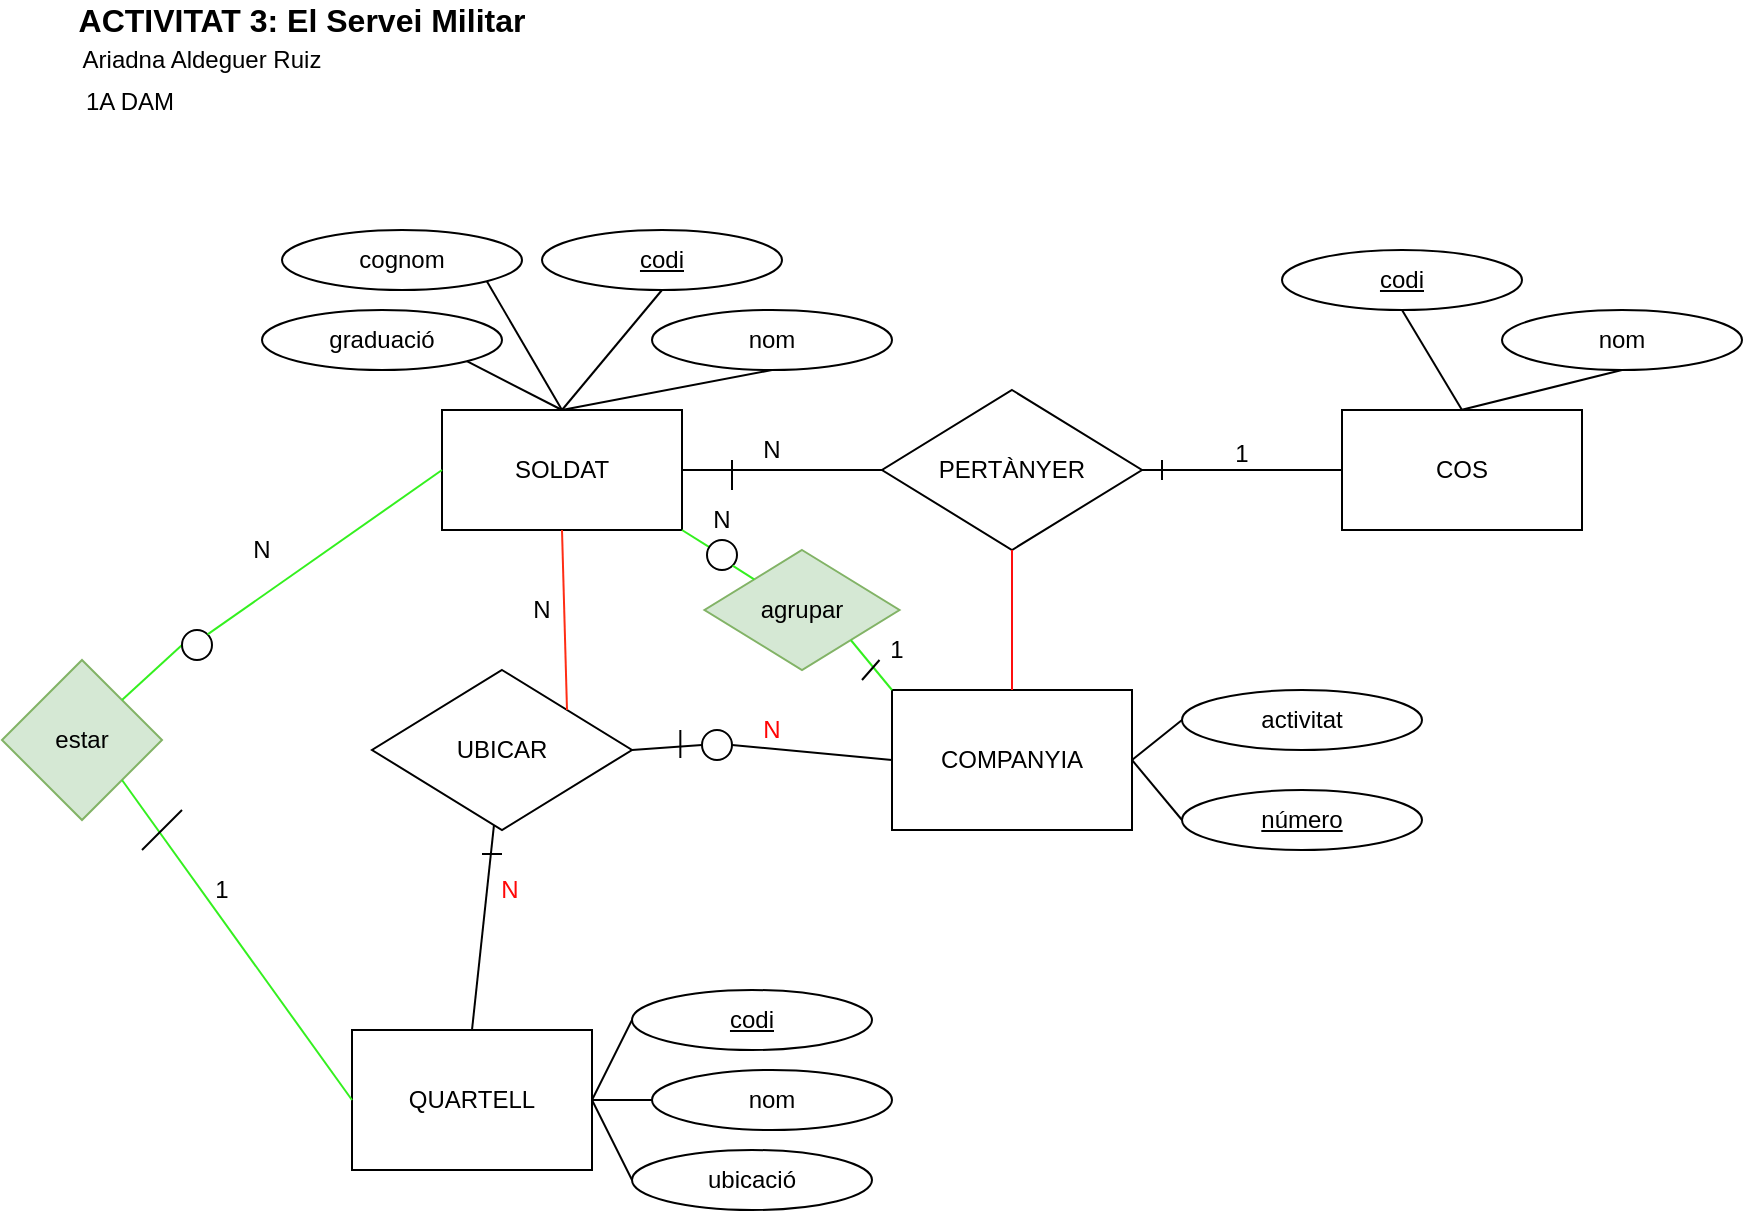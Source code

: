 <mxfile version="13.7.9" type="google"><diagram id="jGjE7f0R56usgQG1F_Fc" name="Page-1"><mxGraphModel dx="1350" dy="774" grid="1" gridSize="10" guides="1" tooltips="1" connect="1" arrows="1" fold="1" page="1" pageScale="1" pageWidth="1100" pageHeight="850" math="0" shadow="0"><root><mxCell id="0"/><mxCell id="1" parent="0"/><mxCell id="gmWVBrh6qDci3cwDHc8i-1" value="SOLDAT" style="rounded=0;whiteSpace=wrap;html=1;" parent="1" vertex="1"><mxGeometry x="300" y="270" width="120" height="60" as="geometry"/></mxCell><mxCell id="gmWVBrh6qDci3cwDHc8i-2" value="COS" style="rounded=0;whiteSpace=wrap;html=1;" parent="1" vertex="1"><mxGeometry x="750" y="270" width="120" height="60" as="geometry"/></mxCell><mxCell id="gmWVBrh6qDci3cwDHc8i-3" value="COMPANYIA" style="rounded=0;whiteSpace=wrap;html=1;" parent="1" vertex="1"><mxGeometry x="525" y="410" width="120" height="70" as="geometry"/></mxCell><mxCell id="gmWVBrh6qDci3cwDHc8i-4" value="PERTÀNYER" style="rhombus;whiteSpace=wrap;html=1;" parent="1" vertex="1"><mxGeometry x="520" y="260" width="130" height="80" as="geometry"/></mxCell><mxCell id="gmWVBrh6qDci3cwDHc8i-7" value="" style="endArrow=none;html=1;entryX=0;entryY=0.5;entryDx=0;entryDy=0;exitX=1;exitY=0.5;exitDx=0;exitDy=0;" parent="1" source="gmWVBrh6qDci3cwDHc8i-1" target="gmWVBrh6qDci3cwDHc8i-4" edge="1"><mxGeometry width="50" height="50" relative="1" as="geometry"><mxPoint x="560" y="550" as="sourcePoint"/><mxPoint x="610" y="500" as="targetPoint"/></mxGeometry></mxCell><mxCell id="gmWVBrh6qDci3cwDHc8i-8" value="" style="endArrow=none;html=1;entryX=0.5;entryY=0;entryDx=0;entryDy=0;exitX=0.5;exitY=1;exitDx=0;exitDy=0;fillColor=#f8cecc;strokeColor=#FF0F0F;" parent="1" source="gmWVBrh6qDci3cwDHc8i-4" target="gmWVBrh6qDci3cwDHc8i-3" edge="1"><mxGeometry width="50" height="50" relative="1" as="geometry"><mxPoint x="560" y="550" as="sourcePoint"/><mxPoint x="610" y="500" as="targetPoint"/></mxGeometry></mxCell><mxCell id="gmWVBrh6qDci3cwDHc8i-9" value="" style="endArrow=none;html=1;entryX=0;entryY=0.5;entryDx=0;entryDy=0;exitX=1;exitY=0.5;exitDx=0;exitDy=0;" parent="1" source="gmWVBrh6qDci3cwDHc8i-4" target="gmWVBrh6qDci3cwDHc8i-2" edge="1"><mxGeometry width="50" height="50" relative="1" as="geometry"><mxPoint x="595" y="350" as="sourcePoint"/><mxPoint x="595" y="420" as="targetPoint"/></mxGeometry></mxCell><mxCell id="gmWVBrh6qDci3cwDHc8i-10" value="nom" style="ellipse;whiteSpace=wrap;html=1;" parent="1" vertex="1"><mxGeometry x="405" y="220" width="120" height="30" as="geometry"/></mxCell><mxCell id="gmWVBrh6qDci3cwDHc8i-11" value="&lt;u&gt;codi&lt;/u&gt;" style="ellipse;whiteSpace=wrap;html=1;" parent="1" vertex="1"><mxGeometry x="350" y="180" width="120" height="30" as="geometry"/></mxCell><mxCell id="gmWVBrh6qDci3cwDHc8i-12" value="cognom" style="ellipse;whiteSpace=wrap;html=1;" parent="1" vertex="1"><mxGeometry x="220" y="180" width="120" height="30" as="geometry"/></mxCell><mxCell id="gmWVBrh6qDci3cwDHc8i-13" value="graduació" style="ellipse;whiteSpace=wrap;html=1;" parent="1" vertex="1"><mxGeometry x="210" y="220" width="120" height="30" as="geometry"/></mxCell><mxCell id="gmWVBrh6qDci3cwDHc8i-14" value="&lt;u&gt;codi&lt;/u&gt;" style="ellipse;whiteSpace=wrap;html=1;" parent="1" vertex="1"><mxGeometry x="720" y="190" width="120" height="30" as="geometry"/></mxCell><mxCell id="gmWVBrh6qDci3cwDHc8i-15" value="nom" style="ellipse;whiteSpace=wrap;html=1;" parent="1" vertex="1"><mxGeometry x="830" y="220" width="120" height="30" as="geometry"/></mxCell><mxCell id="gmWVBrh6qDci3cwDHc8i-16" value="activitat" style="ellipse;whiteSpace=wrap;html=1;" parent="1" vertex="1"><mxGeometry x="670" y="410" width="120" height="30" as="geometry"/></mxCell><mxCell id="gmWVBrh6qDci3cwDHc8i-17" value="&lt;u&gt;número&lt;/u&gt;" style="ellipse;whiteSpace=wrap;html=1;" parent="1" vertex="1"><mxGeometry x="670" y="460" width="120" height="30" as="geometry"/></mxCell><mxCell id="gmWVBrh6qDci3cwDHc8i-18" value="" style="endArrow=none;html=1;entryX=0;entryY=0.5;entryDx=0;entryDy=0;exitX=1;exitY=0.5;exitDx=0;exitDy=0;" parent="1" source="gmWVBrh6qDci3cwDHc8i-3" target="gmWVBrh6qDci3cwDHc8i-16" edge="1"><mxGeometry width="50" height="50" relative="1" as="geometry"><mxPoint x="595" y="350" as="sourcePoint"/><mxPoint x="595" y="420" as="targetPoint"/></mxGeometry></mxCell><mxCell id="gmWVBrh6qDci3cwDHc8i-19" value="" style="endArrow=none;html=1;entryX=0;entryY=0.5;entryDx=0;entryDy=0;exitX=1;exitY=0.5;exitDx=0;exitDy=0;" parent="1" source="gmWVBrh6qDci3cwDHc8i-3" target="gmWVBrh6qDci3cwDHc8i-17" edge="1"><mxGeometry width="50" height="50" relative="1" as="geometry"><mxPoint x="605" y="360" as="sourcePoint"/><mxPoint x="605" y="430" as="targetPoint"/></mxGeometry></mxCell><mxCell id="gmWVBrh6qDci3cwDHc8i-20" value="" style="endArrow=none;html=1;entryX=0.5;entryY=0;entryDx=0;entryDy=0;exitX=0.5;exitY=1;exitDx=0;exitDy=0;" parent="1" source="gmWVBrh6qDci3cwDHc8i-14" target="gmWVBrh6qDci3cwDHc8i-2" edge="1"><mxGeometry width="50" height="50" relative="1" as="geometry"><mxPoint x="829.5" y="240" as="sourcePoint"/><mxPoint x="829.5" y="310" as="targetPoint"/></mxGeometry></mxCell><mxCell id="gmWVBrh6qDci3cwDHc8i-21" value="" style="endArrow=none;html=1;entryX=0.5;entryY=1;entryDx=0;entryDy=0;exitX=0.5;exitY=1;exitDx=0;exitDy=0;" parent="1" target="gmWVBrh6qDci3cwDHc8i-15" edge="1"><mxGeometry width="50" height="50" relative="1" as="geometry"><mxPoint x="809.5" y="270" as="sourcePoint"/><mxPoint x="809.5" y="340" as="targetPoint"/></mxGeometry></mxCell><mxCell id="gmWVBrh6qDci3cwDHc8i-26" value="" style="endArrow=none;html=1;entryX=0.5;entryY=1;entryDx=0;entryDy=0;exitX=0.5;exitY=0;exitDx=0;exitDy=0;" parent="1" source="gmWVBrh6qDci3cwDHc8i-1" target="gmWVBrh6qDci3cwDHc8i-10" edge="1"><mxGeometry width="50" height="50" relative="1" as="geometry"><mxPoint x="595" y="350" as="sourcePoint"/><mxPoint x="595" y="420" as="targetPoint"/></mxGeometry></mxCell><mxCell id="gmWVBrh6qDci3cwDHc8i-27" value="" style="endArrow=none;html=1;entryX=0.5;entryY=1;entryDx=0;entryDy=0;exitX=0.5;exitY=0;exitDx=0;exitDy=0;" parent="1" source="gmWVBrh6qDci3cwDHc8i-1" target="gmWVBrh6qDci3cwDHc8i-11" edge="1"><mxGeometry width="50" height="50" relative="1" as="geometry"><mxPoint x="370" y="270" as="sourcePoint"/><mxPoint x="605" y="430" as="targetPoint"/></mxGeometry></mxCell><mxCell id="gmWVBrh6qDci3cwDHc8i-28" value="" style="endArrow=none;html=1;entryX=1;entryY=1;entryDx=0;entryDy=0;exitX=0.5;exitY=0;exitDx=0;exitDy=0;" parent="1" source="gmWVBrh6qDci3cwDHc8i-1" target="gmWVBrh6qDci3cwDHc8i-12" edge="1"><mxGeometry width="50" height="50" relative="1" as="geometry"><mxPoint x="615" y="370" as="sourcePoint"/><mxPoint x="615" y="440" as="targetPoint"/></mxGeometry></mxCell><mxCell id="gmWVBrh6qDci3cwDHc8i-29" value="" style="endArrow=none;html=1;entryX=1;entryY=1;entryDx=0;entryDy=0;exitX=0.5;exitY=0;exitDx=0;exitDy=0;" parent="1" source="gmWVBrh6qDci3cwDHc8i-1" target="gmWVBrh6qDci3cwDHc8i-13" edge="1"><mxGeometry width="50" height="50" relative="1" as="geometry"><mxPoint x="390" y="270" as="sourcePoint"/><mxPoint x="625" y="450" as="targetPoint"/></mxGeometry></mxCell><mxCell id="gmWVBrh6qDci3cwDHc8i-31" value="UBICAR" style="rhombus;whiteSpace=wrap;html=1;" parent="1" vertex="1"><mxGeometry x="265" y="400" width="130" height="80" as="geometry"/></mxCell><mxCell id="gmWVBrh6qDci3cwDHc8i-32" value="QUARTELL" style="rounded=0;whiteSpace=wrap;html=1;" parent="1" vertex="1"><mxGeometry x="255" y="580" width="120" height="70" as="geometry"/></mxCell><mxCell id="gmWVBrh6qDci3cwDHc8i-33" value="" style="endArrow=none;html=1;entryX=1;entryY=0;entryDx=0;entryDy=0;exitX=0.5;exitY=1;exitDx=0;exitDy=0;fillColor=#f8cecc;strokeColor=#FF2C14;" parent="1" source="gmWVBrh6qDci3cwDHc8i-1" target="gmWVBrh6qDci3cwDHc8i-31" edge="1"><mxGeometry width="50" height="50" relative="1" as="geometry"><mxPoint x="595" y="350" as="sourcePoint"/><mxPoint x="595" y="420" as="targetPoint"/></mxGeometry></mxCell><mxCell id="gmWVBrh6qDci3cwDHc8i-34" value="" style="endArrow=none;html=1;entryX=0.5;entryY=0;entryDx=0;entryDy=0;" parent="1" source="gmWVBrh6qDci3cwDHc8i-31" target="gmWVBrh6qDci3cwDHc8i-32" edge="1"><mxGeometry width="50" height="50" relative="1" as="geometry"><mxPoint x="430" y="420" as="sourcePoint"/><mxPoint x="430" y="490" as="targetPoint"/></mxGeometry></mxCell><mxCell id="gmWVBrh6qDci3cwDHc8i-35" value="" style="endArrow=none;html=1;entryX=1;entryY=0.5;entryDx=0;entryDy=0;exitX=0;exitY=0.5;exitDx=0;exitDy=0;" parent="1" source="F6f2nuokH6IlLd2iJyhZ-13" target="gmWVBrh6qDci3cwDHc8i-31" edge="1"><mxGeometry width="50" height="50" relative="1" as="geometry"><mxPoint x="615" y="370" as="sourcePoint"/><mxPoint x="615" y="440" as="targetPoint"/></mxGeometry></mxCell><mxCell id="gmWVBrh6qDci3cwDHc8i-36" value="&lt;u&gt;codi&lt;/u&gt;" style="ellipse;whiteSpace=wrap;html=1;" parent="1" vertex="1"><mxGeometry x="395" y="560" width="120" height="30" as="geometry"/></mxCell><mxCell id="gmWVBrh6qDci3cwDHc8i-38" value="nom" style="ellipse;whiteSpace=wrap;html=1;" parent="1" vertex="1"><mxGeometry x="405" y="600" width="120" height="30" as="geometry"/></mxCell><mxCell id="gmWVBrh6qDci3cwDHc8i-39" value="ubicació" style="ellipse;whiteSpace=wrap;html=1;" parent="1" vertex="1"><mxGeometry x="395" y="640" width="120" height="30" as="geometry"/></mxCell><mxCell id="gmWVBrh6qDci3cwDHc8i-40" value="" style="endArrow=none;html=1;entryX=0;entryY=0.5;entryDx=0;entryDy=0;exitX=1;exitY=0.5;exitDx=0;exitDy=0;" parent="1" source="gmWVBrh6qDci3cwDHc8i-32" target="gmWVBrh6qDci3cwDHc8i-36" edge="1"><mxGeometry width="50" height="50" relative="1" as="geometry"><mxPoint x="440" y="505" as="sourcePoint"/><mxPoint x="235" y="505" as="targetPoint"/></mxGeometry></mxCell><mxCell id="gmWVBrh6qDci3cwDHc8i-41" value="" style="endArrow=none;html=1;entryX=0;entryY=0.5;entryDx=0;entryDy=0;exitX=1;exitY=0.5;exitDx=0;exitDy=0;" parent="1" source="gmWVBrh6qDci3cwDHc8i-32" target="gmWVBrh6qDci3cwDHc8i-38" edge="1"><mxGeometry width="50" height="50" relative="1" as="geometry"><mxPoint x="450" y="515" as="sourcePoint"/><mxPoint x="245" y="515" as="targetPoint"/></mxGeometry></mxCell><mxCell id="gmWVBrh6qDci3cwDHc8i-42" value="" style="endArrow=none;html=1;entryX=1;entryY=0.5;entryDx=0;entryDy=0;exitX=0;exitY=0.5;exitDx=0;exitDy=0;" parent="1" source="gmWVBrh6qDci3cwDHc8i-39" target="gmWVBrh6qDci3cwDHc8i-32" edge="1"><mxGeometry width="50" height="50" relative="1" as="geometry"><mxPoint x="460" y="525" as="sourcePoint"/><mxPoint x="255" y="525" as="targetPoint"/></mxGeometry></mxCell><mxCell id="gmWVBrh6qDci3cwDHc8i-43" value="&lt;font color=&quot;#ff0808&quot;&gt;N&lt;/font&gt;" style="text;html=1;strokeColor=none;fillColor=none;align=center;verticalAlign=middle;whiteSpace=wrap;rounded=0;" parent="1" vertex="1"><mxGeometry x="314" y="500" width="40" height="20" as="geometry"/></mxCell><mxCell id="gmWVBrh6qDci3cwDHc8i-45" value="" style="endArrow=none;html=1;" parent="1" edge="1"><mxGeometry width="50" height="50" relative="1" as="geometry"><mxPoint x="320" y="492" as="sourcePoint"/><mxPoint x="330" y="492" as="targetPoint"/></mxGeometry></mxCell><mxCell id="gmWVBrh6qDci3cwDHc8i-50" value="&lt;font color=&quot;#ff0303&quot;&gt;N&lt;/font&gt;" style="text;html=1;strokeColor=none;fillColor=none;align=center;verticalAlign=middle;whiteSpace=wrap;rounded=0;" parent="1" vertex="1"><mxGeometry x="445" y="420" width="40" height="20" as="geometry"/></mxCell><mxCell id="gmWVBrh6qDci3cwDHc8i-51" value="" style="endArrow=none;html=1;" parent="1" edge="1"><mxGeometry width="50" height="50" relative="1" as="geometry"><mxPoint x="419.17" y="444" as="sourcePoint"/><mxPoint x="419.17" y="430" as="targetPoint"/></mxGeometry></mxCell><mxCell id="gmWVBrh6qDci3cwDHc8i-55" value="N" style="text;html=1;strokeColor=none;fillColor=none;align=center;verticalAlign=middle;whiteSpace=wrap;rounded=0;" parent="1" vertex="1"><mxGeometry x="445" y="280" width="40" height="20" as="geometry"/></mxCell><mxCell id="gmWVBrh6qDci3cwDHc8i-58" value="" style="endArrow=none;html=1;entryX=0;entryY=0.75;entryDx=0;entryDy=0;" parent="1" target="gmWVBrh6qDci3cwDHc8i-55" edge="1"><mxGeometry width="50" height="50" relative="1" as="geometry"><mxPoint x="445" y="310" as="sourcePoint"/><mxPoint x="600" y="400" as="targetPoint"/></mxGeometry></mxCell><mxCell id="gmWVBrh6qDci3cwDHc8i-59" value="" style="endArrow=none;html=1;" parent="1" edge="1"><mxGeometry width="50" height="50" relative="1" as="geometry"><mxPoint x="660" y="305" as="sourcePoint"/><mxPoint x="660" y="295" as="targetPoint"/></mxGeometry></mxCell><mxCell id="mw2kRVhfHB6hd6I9Mw2Z-1" value="&lt;b style=&quot;font-size: 16px;&quot;&gt;ACTIVITAT 3: El Servei Militar&lt;/b&gt;" style="text;html=1;strokeColor=none;fillColor=none;align=center;verticalAlign=middle;whiteSpace=wrap;rounded=0;fontSize=16;" parent="1" vertex="1"><mxGeometry x="100" y="70" width="260" height="10" as="geometry"/></mxCell><mxCell id="2Cw-xvooRJLbTLDhJEFF-1" value="Ariadna Aldeguer Ruiz" style="text;html=1;strokeColor=none;fillColor=none;align=center;verticalAlign=middle;whiteSpace=wrap;rounded=0;" parent="1" vertex="1"><mxGeometry x="80" y="90" width="200" height="10" as="geometry"/></mxCell><mxCell id="2Cw-xvooRJLbTLDhJEFF-2" value="1A DAM" style="text;html=1;strokeColor=none;fillColor=none;align=left;verticalAlign=middle;whiteSpace=wrap;rounded=0;" parent="1" vertex="1"><mxGeometry x="120" y="106" width="70" height="20" as="geometry"/></mxCell><mxCell id="F6f2nuokH6IlLd2iJyhZ-1" value="" style="endArrow=none;html=1;entryX=1;entryY=1;entryDx=0;entryDy=0;fillColor=#d5e8d4;strokeColor=#34F01F;startArrow=none;startFill=0;endSize=7;strokeWidth=1;startSize=9;" parent="1" source="QlquxvcGV8wv0iImmvlg-1" target="gmWVBrh6qDci3cwDHc8i-1" edge="1"><mxGeometry width="50" height="50" relative="1" as="geometry"><mxPoint x="450" y="360" as="sourcePoint"/><mxPoint x="570" y="560" as="targetPoint"/></mxGeometry></mxCell><mxCell id="F6f2nuokH6IlLd2iJyhZ-2" value="agrupar" style="rhombus;whiteSpace=wrap;html=1;fillColor=#d5e8d4;strokeColor=#82b366;" parent="1" vertex="1"><mxGeometry x="431.25" y="340" width="97.5" height="60" as="geometry"/></mxCell><mxCell id="F6f2nuokH6IlLd2iJyhZ-3" value="" style="endArrow=none;html=1;entryX=1;entryY=1;entryDx=0;entryDy=0;fillColor=#d5e8d4;strokeColor=#34F01F;exitX=0;exitY=0;exitDx=0;exitDy=0;" parent="1" source="gmWVBrh6qDci3cwDHc8i-3" target="F6f2nuokH6IlLd2iJyhZ-2" edge="1"><mxGeometry width="50" height="50" relative="1" as="geometry"><mxPoint x="460" y="370.0" as="sourcePoint"/><mxPoint x="430" y="340.0" as="targetPoint"/></mxGeometry></mxCell><mxCell id="F6f2nuokH6IlLd2iJyhZ-4" value="N" style="text;html=1;strokeColor=none;fillColor=none;align=center;verticalAlign=middle;whiteSpace=wrap;rounded=0;" parent="1" vertex="1"><mxGeometry x="420" y="315" width="40" height="20" as="geometry"/></mxCell><mxCell id="F6f2nuokH6IlLd2iJyhZ-5" value="1" style="text;html=1;strokeColor=none;fillColor=none;align=center;verticalAlign=middle;whiteSpace=wrap;rounded=0;" parent="1" vertex="1"><mxGeometry x="505" y="380" width="45" height="20" as="geometry"/></mxCell><mxCell id="F6f2nuokH6IlLd2iJyhZ-11" value="" style="endArrow=none;html=1;" parent="1" edge="1"><mxGeometry width="50" height="50" relative="1" as="geometry"><mxPoint x="518.75" y="395" as="sourcePoint"/><mxPoint x="510" y="405" as="targetPoint"/></mxGeometry></mxCell><mxCell id="F6f2nuokH6IlLd2iJyhZ-12" value="1" style="text;html=1;strokeColor=none;fillColor=none;align=center;verticalAlign=middle;whiteSpace=wrap;rounded=0;" parent="1" vertex="1"><mxGeometry x="680" y="282" width="40" height="20" as="geometry"/></mxCell><mxCell id="F6f2nuokH6IlLd2iJyhZ-13" value="" style="ellipse;whiteSpace=wrap;html=1;aspect=fixed;" parent="1" vertex="1"><mxGeometry x="430" y="430" width="15" height="15" as="geometry"/></mxCell><mxCell id="F6f2nuokH6IlLd2iJyhZ-14" value="" style="endArrow=none;html=1;entryX=1;entryY=0.5;entryDx=0;entryDy=0;exitX=0;exitY=0.5;exitDx=0;exitDy=0;" parent="1" source="gmWVBrh6qDci3cwDHc8i-3" target="F6f2nuokH6IlLd2iJyhZ-13" edge="1"><mxGeometry width="50" height="50" relative="1" as="geometry"><mxPoint x="525" y="445" as="sourcePoint"/><mxPoint x="340" y="445" as="targetPoint"/></mxGeometry></mxCell><mxCell id="F6f2nuokH6IlLd2iJyhZ-15" value="estar" style="rhombus;whiteSpace=wrap;html=1;fillColor=#d5e8d4;strokeColor=#82b366;" parent="1" vertex="1"><mxGeometry x="80" y="395" width="80" height="80" as="geometry"/></mxCell><mxCell id="F6f2nuokH6IlLd2iJyhZ-16" value="" style="endArrow=none;html=1;entryX=1;entryY=0;entryDx=0;entryDy=0;fillColor=#d5e8d4;strokeColor=#34F01F;startArrow=none;startFill=0;endSize=7;strokeWidth=1;startSize=9;exitX=0;exitY=0.5;exitDx=0;exitDy=0;" parent="1" source="F6f2nuokH6IlLd2iJyhZ-26" target="F6f2nuokH6IlLd2iJyhZ-15" edge="1"><mxGeometry width="50" height="50" relative="1" as="geometry"><mxPoint x="466.6" y="364.4" as="sourcePoint"/><mxPoint x="430" y="340.0" as="targetPoint"/></mxGeometry></mxCell><mxCell id="F6f2nuokH6IlLd2iJyhZ-17" value="" style="endArrow=none;html=1;entryX=1;entryY=1;entryDx=0;entryDy=0;fillColor=#d5e8d4;strokeColor=#34F01F;startArrow=none;startFill=0;endSize=7;strokeWidth=1;startSize=9;exitX=0;exitY=0.5;exitDx=0;exitDy=0;" parent="1" source="gmWVBrh6qDci3cwDHc8i-32" target="F6f2nuokH6IlLd2iJyhZ-15" edge="1"><mxGeometry width="50" height="50" relative="1" as="geometry"><mxPoint x="476.6" y="374.4" as="sourcePoint"/><mxPoint x="440" y="350.0" as="targetPoint"/></mxGeometry></mxCell><mxCell id="F6f2nuokH6IlLd2iJyhZ-20" value="1" style="text;html=1;strokeColor=none;fillColor=none;align=center;verticalAlign=middle;whiteSpace=wrap;rounded=0;" parent="1" vertex="1"><mxGeometry x="170" y="500" width="40" height="20" as="geometry"/></mxCell><mxCell id="F6f2nuokH6IlLd2iJyhZ-21" value="N" style="text;html=1;strokeColor=none;fillColor=none;align=center;verticalAlign=middle;whiteSpace=wrap;rounded=0;" parent="1" vertex="1"><mxGeometry x="190" y="330" width="40" height="20" as="geometry"/></mxCell><mxCell id="F6f2nuokH6IlLd2iJyhZ-24" value="" style="endArrow=none;html=1;" parent="1" edge="1"><mxGeometry width="50" height="50" relative="1" as="geometry"><mxPoint x="150" y="490" as="sourcePoint"/><mxPoint x="170" y="470" as="targetPoint"/></mxGeometry></mxCell><mxCell id="F6f2nuokH6IlLd2iJyhZ-26" value="" style="ellipse;whiteSpace=wrap;html=1;aspect=fixed;" parent="1" vertex="1"><mxGeometry x="170" y="380" width="15" height="15" as="geometry"/></mxCell><mxCell id="F6f2nuokH6IlLd2iJyhZ-27" value="" style="endArrow=none;html=1;entryX=1;entryY=0;entryDx=0;entryDy=0;fillColor=#d5e8d4;strokeColor=#34F01F;startArrow=none;startFill=0;endSize=7;strokeWidth=1;startSize=9;exitX=0;exitY=0.5;exitDx=0;exitDy=0;" parent="1" source="gmWVBrh6qDci3cwDHc8i-1" target="F6f2nuokH6IlLd2iJyhZ-26" edge="1"><mxGeometry width="50" height="50" relative="1" as="geometry"><mxPoint x="300" y="300.0" as="sourcePoint"/><mxPoint x="140" y="415.0" as="targetPoint"/></mxGeometry></mxCell><mxCell id="F6f2nuokH6IlLd2iJyhZ-28" style="edgeStyle=orthogonalEdgeStyle;rounded=0;orthogonalLoop=1;jettySize=auto;html=1;exitX=0.5;exitY=1;exitDx=0;exitDy=0;startArrow=none;startFill=0;startSize=9;endSize=7;strokeColor=#FF2C14;strokeWidth=1;" parent="1" source="gmWVBrh6qDci3cwDHc8i-43" target="gmWVBrh6qDci3cwDHc8i-43" edge="1"><mxGeometry relative="1" as="geometry"/></mxCell><mxCell id="F6f2nuokH6IlLd2iJyhZ-29" value="N" style="text;html=1;strokeColor=none;fillColor=none;align=center;verticalAlign=middle;whiteSpace=wrap;rounded=0;" parent="1" vertex="1"><mxGeometry x="330" y="360" width="40" height="20" as="geometry"/></mxCell><mxCell id="QlquxvcGV8wv0iImmvlg-1" value="" style="ellipse;whiteSpace=wrap;html=1;aspect=fixed;" vertex="1" parent="1"><mxGeometry x="432.5" y="335" width="15" height="15" as="geometry"/></mxCell><mxCell id="QlquxvcGV8wv0iImmvlg-2" value="" style="endArrow=none;html=1;entryX=1;entryY=1;entryDx=0;entryDy=0;fillColor=#d5e8d4;strokeColor=#34F01F;startArrow=none;startFill=0;endSize=7;strokeWidth=1;startSize=9;" edge="1" parent="1" source="F6f2nuokH6IlLd2iJyhZ-2" target="QlquxvcGV8wv0iImmvlg-1"><mxGeometry width="50" height="50" relative="1" as="geometry"><mxPoint x="456.6" y="354.4" as="sourcePoint"/><mxPoint x="420" y="330" as="targetPoint"/></mxGeometry></mxCell></root></mxGraphModel></diagram></mxfile>